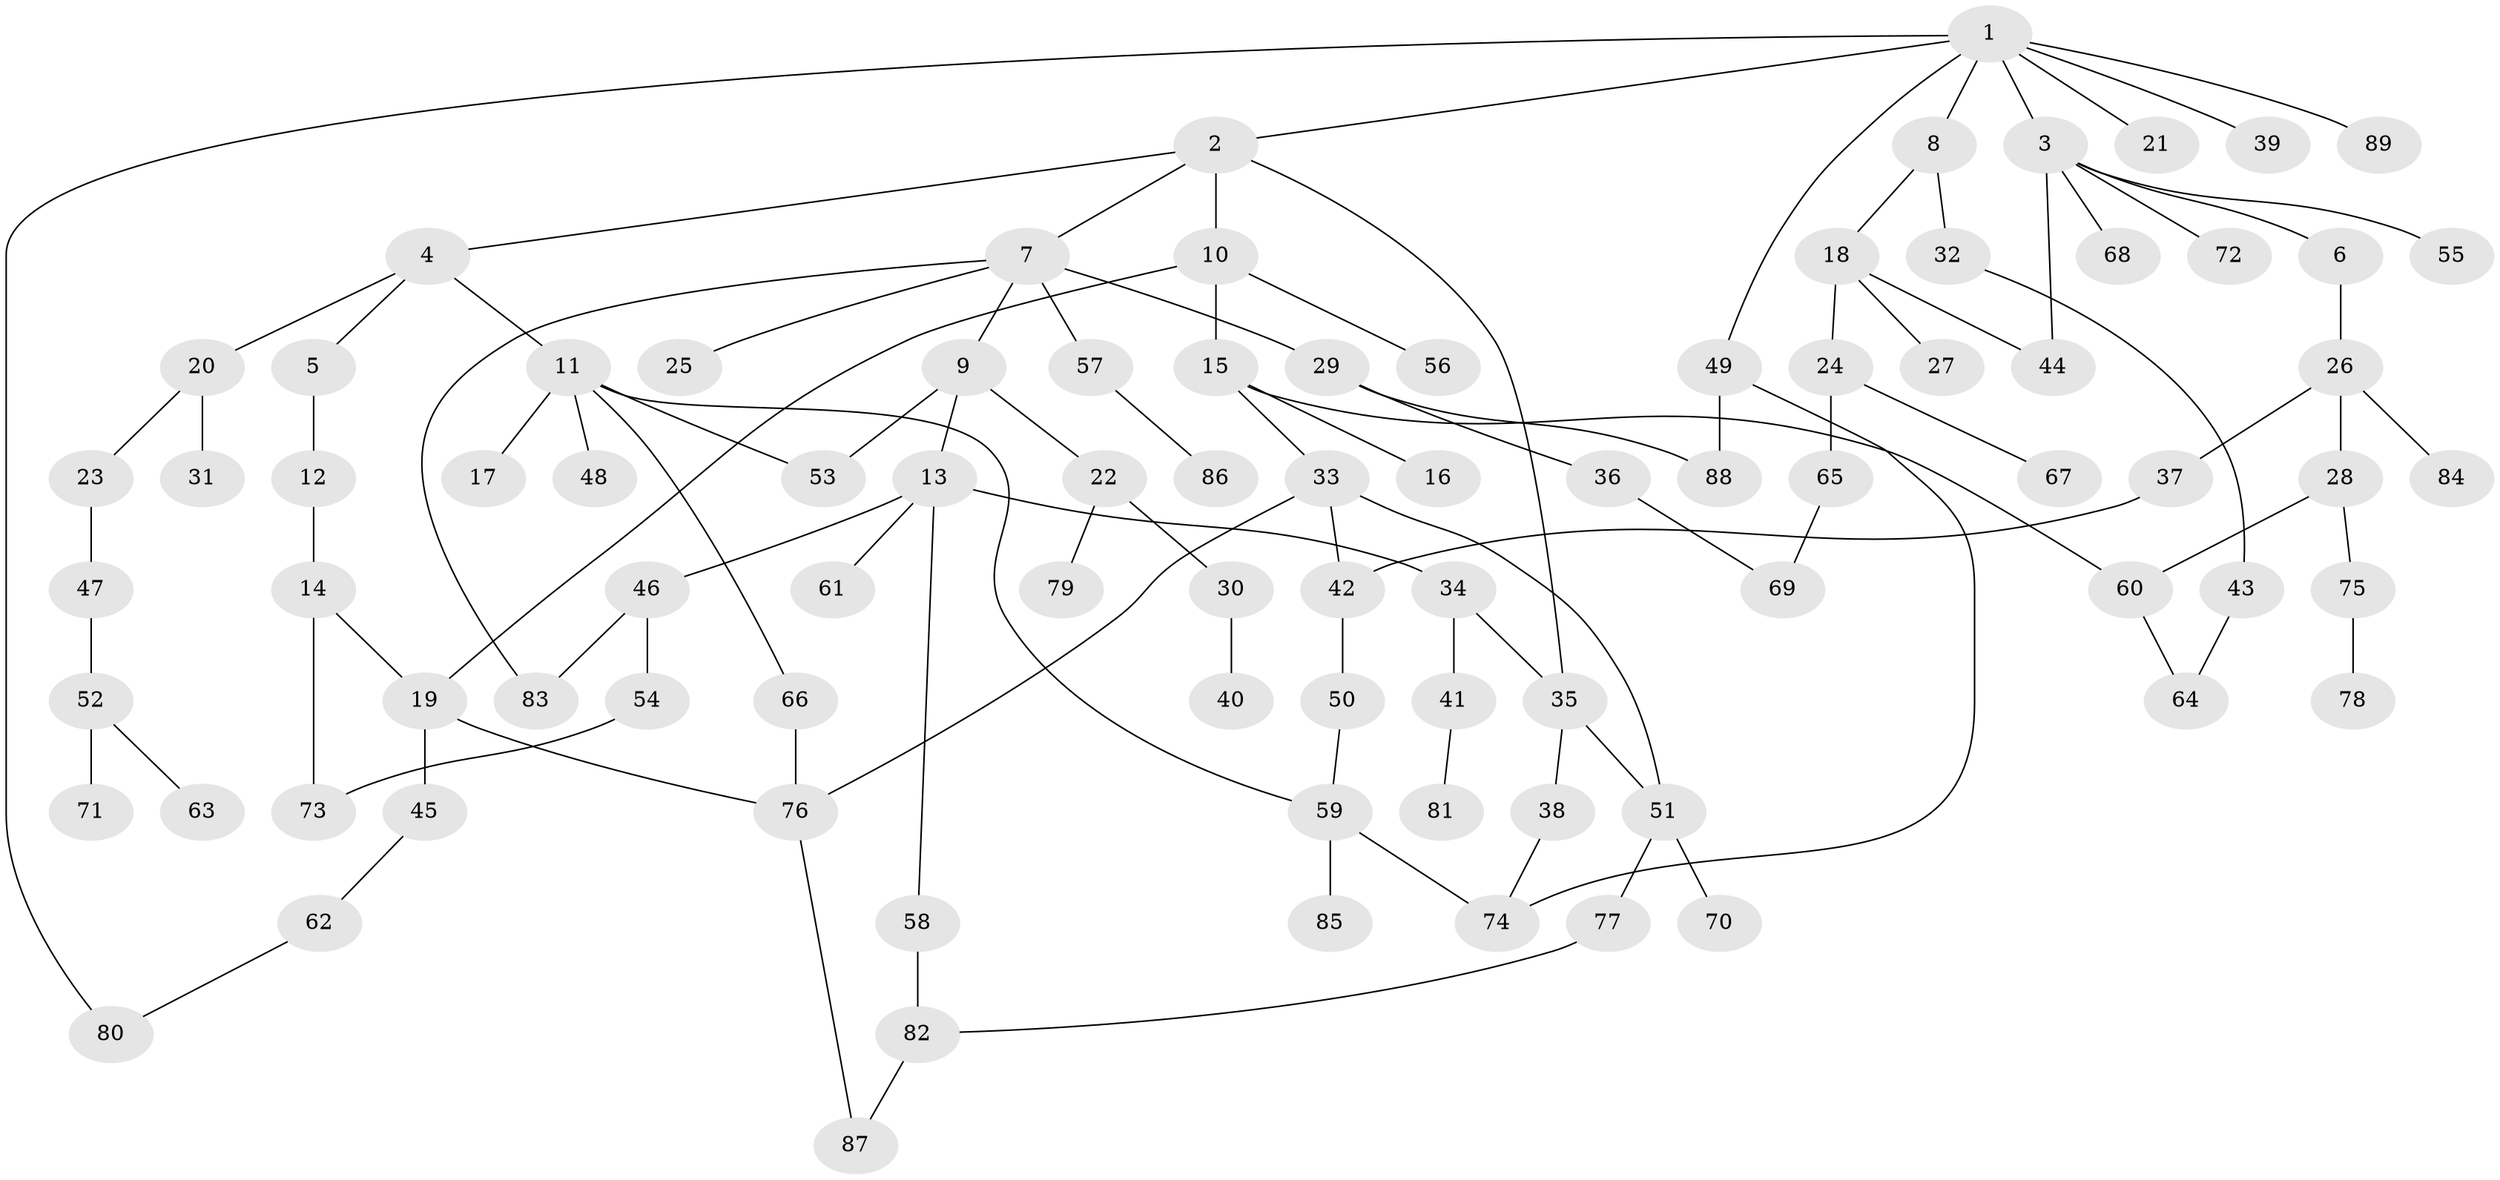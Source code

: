 // coarse degree distribution, {4: 0.27586206896551724, 5: 0.06896551724137931, 8: 0.034482758620689655, 2: 0.10344827586206896, 7: 0.034482758620689655, 3: 0.2413793103448276, 1: 0.20689655172413793, 6: 0.034482758620689655}
// Generated by graph-tools (version 1.1) at 2025/36/03/04/25 23:36:12]
// undirected, 89 vertices, 108 edges
graph export_dot {
  node [color=gray90,style=filled];
  1;
  2;
  3;
  4;
  5;
  6;
  7;
  8;
  9;
  10;
  11;
  12;
  13;
  14;
  15;
  16;
  17;
  18;
  19;
  20;
  21;
  22;
  23;
  24;
  25;
  26;
  27;
  28;
  29;
  30;
  31;
  32;
  33;
  34;
  35;
  36;
  37;
  38;
  39;
  40;
  41;
  42;
  43;
  44;
  45;
  46;
  47;
  48;
  49;
  50;
  51;
  52;
  53;
  54;
  55;
  56;
  57;
  58;
  59;
  60;
  61;
  62;
  63;
  64;
  65;
  66;
  67;
  68;
  69;
  70;
  71;
  72;
  73;
  74;
  75;
  76;
  77;
  78;
  79;
  80;
  81;
  82;
  83;
  84;
  85;
  86;
  87;
  88;
  89;
  1 -- 2;
  1 -- 3;
  1 -- 8;
  1 -- 21;
  1 -- 39;
  1 -- 49;
  1 -- 89;
  1 -- 80;
  2 -- 4;
  2 -- 7;
  2 -- 10;
  2 -- 35;
  3 -- 6;
  3 -- 55;
  3 -- 68;
  3 -- 72;
  3 -- 44;
  4 -- 5;
  4 -- 11;
  4 -- 20;
  5 -- 12;
  6 -- 26;
  7 -- 9;
  7 -- 25;
  7 -- 29;
  7 -- 57;
  7 -- 83;
  8 -- 18;
  8 -- 32;
  9 -- 13;
  9 -- 22;
  9 -- 53;
  10 -- 15;
  10 -- 56;
  10 -- 19;
  11 -- 17;
  11 -- 48;
  11 -- 66;
  11 -- 59;
  11 -- 53;
  12 -- 14;
  13 -- 34;
  13 -- 46;
  13 -- 58;
  13 -- 61;
  14 -- 19;
  14 -- 73;
  15 -- 16;
  15 -- 33;
  15 -- 60;
  18 -- 24;
  18 -- 27;
  18 -- 44;
  19 -- 45;
  19 -- 76;
  20 -- 23;
  20 -- 31;
  22 -- 30;
  22 -- 79;
  23 -- 47;
  24 -- 65;
  24 -- 67;
  26 -- 28;
  26 -- 37;
  26 -- 84;
  28 -- 75;
  28 -- 60;
  29 -- 36;
  29 -- 88;
  30 -- 40;
  32 -- 43;
  33 -- 51;
  33 -- 76;
  33 -- 42;
  34 -- 41;
  34 -- 35;
  35 -- 38;
  35 -- 51;
  36 -- 69;
  37 -- 42;
  38 -- 74;
  41 -- 81;
  42 -- 50;
  43 -- 64;
  45 -- 62;
  46 -- 54;
  46 -- 83;
  47 -- 52;
  49 -- 74;
  49 -- 88;
  50 -- 59;
  51 -- 70;
  51 -- 77;
  52 -- 63;
  52 -- 71;
  54 -- 73;
  57 -- 86;
  58 -- 82;
  59 -- 85;
  59 -- 74;
  60 -- 64;
  62 -- 80;
  65 -- 69;
  66 -- 76;
  75 -- 78;
  76 -- 87;
  77 -- 82;
  82 -- 87;
}
